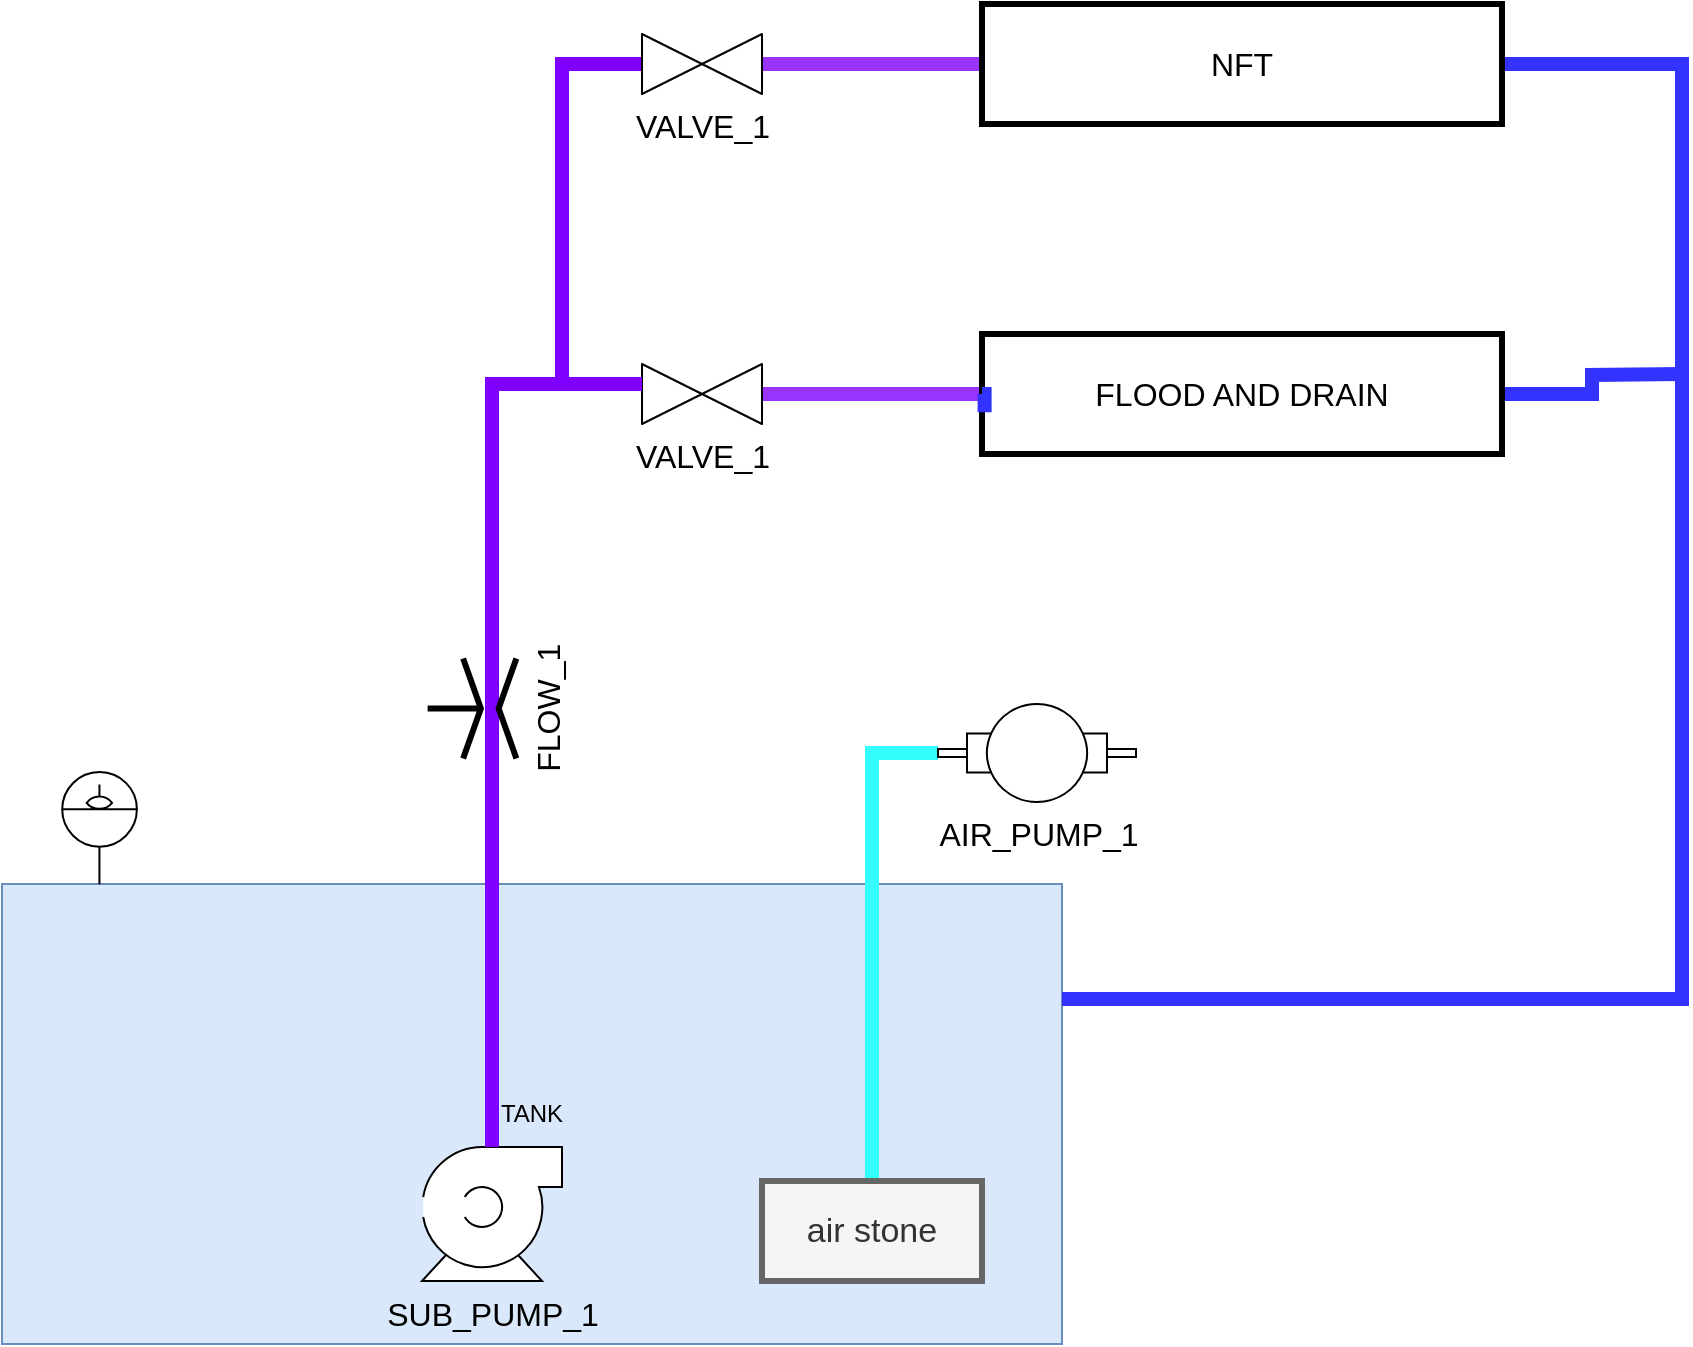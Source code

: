 <mxfile version="13.9.9" type="device"><diagram id="vYq67JhYp2SnH9pZpleq" name="Page-1"><mxGraphModel dx="905" dy="672" grid="1" gridSize="10" guides="1" tooltips="1" connect="1" arrows="1" fold="1" page="1" pageScale="1" pageWidth="1654" pageHeight="1169" math="0" shadow="0"><root><mxCell id="0"/><mxCell id="1" parent="0"/><mxCell id="Kgx1WrxkzgnwR-Y6NamX-14" style="edgeStyle=orthogonalEdgeStyle;rounded=0;orthogonalLoop=1;jettySize=auto;html=1;entryX=0;entryY=0.5;entryDx=0;entryDy=0;endArrow=none;endFill=0;strokeColor=#9933FF;strokeWidth=7;fontSize=16;" edge="1" parent="1" source="Kgx1WrxkzgnwR-Y6NamX-1" target="Kgx1WrxkzgnwR-Y6NamX-9"><mxGeometry relative="1" as="geometry"/></mxCell><mxCell id="Kgx1WrxkzgnwR-Y6NamX-1" value="VALVE_1" style="verticalLabelPosition=bottom;align=center;html=1;verticalAlign=top;pointerEvents=1;dashed=0;shape=mxgraph.pid2valves.valve;valveType=gate;fontSize=16;" vertex="1" parent="1"><mxGeometry x="430" y="630" width="60" height="30" as="geometry"/></mxCell><mxCell id="Kgx1WrxkzgnwR-Y6NamX-4" value="TANK" style="rounded=0;whiteSpace=wrap;html=1;fillColor=#dae8fc;strokeColor=#6c8ebf;" vertex="1" parent="1"><mxGeometry x="110" y="890" width="530" height="230" as="geometry"/></mxCell><mxCell id="Kgx1WrxkzgnwR-Y6NamX-2" value="SUB_PUMP_1" style="shape=mxgraph.pid.pumps.centrifugal_pump_1;html=1;pointerEvents=1;align=center;verticalLabelPosition=bottom;verticalAlign=top;dashed=0;fontSize=16;" vertex="1" parent="1"><mxGeometry x="320" y="1021.5" width="70" height="67" as="geometry"/></mxCell><mxCell id="Kgx1WrxkzgnwR-Y6NamX-6" style="edgeStyle=orthogonalEdgeStyle;rounded=0;orthogonalLoop=1;jettySize=auto;html=1;exitX=0;exitY=0.5;exitDx=0;exitDy=0;exitPerimeter=0;fontSize=17;strokeColor=#33FFFF;endArrow=none;endFill=0;strokeWidth=7;" edge="1" parent="1" source="Kgx1WrxkzgnwR-Y6NamX-3" target="Kgx1WrxkzgnwR-Y6NamX-5"><mxGeometry relative="1" as="geometry"/></mxCell><mxCell id="Kgx1WrxkzgnwR-Y6NamX-3" value="AIR_PUMP_1" style="shape=mxgraph.pid.pumps.vacuum_pump;html=1;pointerEvents=1;align=center;verticalLabelPosition=bottom;verticalAlign=top;dashed=0;fontSize=16;" vertex="1" parent="1"><mxGeometry x="578" y="800" width="99" height="49" as="geometry"/></mxCell><mxCell id="Kgx1WrxkzgnwR-Y6NamX-5" value="air stone" style="rounded=0;whiteSpace=wrap;html=1;fillColor=#f5f5f5;strokeColor=#666666;fontColor=#333333;strokeWidth=3;fontSize=17;" vertex="1" parent="1"><mxGeometry x="490" y="1038.5" width="110" height="50" as="geometry"/></mxCell><mxCell id="Kgx1WrxkzgnwR-Y6NamX-17" style="edgeStyle=orthogonalEdgeStyle;rounded=0;orthogonalLoop=1;jettySize=auto;html=1;exitX=1;exitY=0.5;exitDx=0;exitDy=0;endArrow=none;endFill=0;strokeColor=#3333FF;strokeWidth=7;fontSize=16;" edge="1" parent="1" source="Kgx1WrxkzgnwR-Y6NamX-9"><mxGeometry relative="1" as="geometry"><mxPoint x="950" y="635" as="targetPoint"/></mxGeometry></mxCell><mxCell id="Kgx1WrxkzgnwR-Y6NamX-9" value="FLOOD AND DRAIN" style="rounded=0;whiteSpace=wrap;html=1;strokeWidth=3;fontSize=16;" vertex="1" parent="1"><mxGeometry x="600" y="615" width="260" height="60" as="geometry"/></mxCell><mxCell id="Kgx1WrxkzgnwR-Y6NamX-10" style="edgeStyle=orthogonalEdgeStyle;rounded=0;orthogonalLoop=1;jettySize=auto;html=1;fontSize=16;endArrow=none;endFill=0;strokeWidth=7;strokeColor=#7F00FF;" edge="1" parent="1" source="Kgx1WrxkzgnwR-Y6NamX-1" target="Kgx1WrxkzgnwR-Y6NamX-2"><mxGeometry relative="1" as="geometry"><Array as="points"><mxPoint x="355" y="640"/></Array></mxGeometry></mxCell><mxCell id="Kgx1WrxkzgnwR-Y6NamX-13" style="edgeStyle=orthogonalEdgeStyle;rounded=0;orthogonalLoop=1;jettySize=auto;html=1;endArrow=none;endFill=0;strokeWidth=7;fontSize=16;strokeColor=#7F00FF;" edge="1" parent="1" source="Kgx1WrxkzgnwR-Y6NamX-11"><mxGeometry relative="1" as="geometry"><mxPoint x="360" y="640" as="targetPoint"/><Array as="points"><mxPoint x="390" y="480"/><mxPoint x="390" y="640"/></Array></mxGeometry></mxCell><mxCell id="Kgx1WrxkzgnwR-Y6NamX-15" style="edgeStyle=orthogonalEdgeStyle;rounded=0;orthogonalLoop=1;jettySize=auto;html=1;entryX=0;entryY=0.5;entryDx=0;entryDy=0;endArrow=none;endFill=0;strokeColor=#9933FF;strokeWidth=7;fontSize=16;" edge="1" parent="1" source="Kgx1WrxkzgnwR-Y6NamX-11" target="Kgx1WrxkzgnwR-Y6NamX-12"><mxGeometry relative="1" as="geometry"/></mxCell><mxCell id="Kgx1WrxkzgnwR-Y6NamX-11" value="VALVE_1" style="verticalLabelPosition=bottom;align=center;html=1;verticalAlign=top;pointerEvents=1;dashed=0;shape=mxgraph.pid2valves.valve;valveType=gate;fontSize=16;" vertex="1" parent="1"><mxGeometry x="430" y="465" width="60" height="30" as="geometry"/></mxCell><mxCell id="Kgx1WrxkzgnwR-Y6NamX-16" style="edgeStyle=orthogonalEdgeStyle;rounded=0;orthogonalLoop=1;jettySize=auto;html=1;entryX=1;entryY=0.25;entryDx=0;entryDy=0;endArrow=none;endFill=0;strokeWidth=7;fontSize=16;strokeColor=#3333FF;" edge="1" parent="1" source="Kgx1WrxkzgnwR-Y6NamX-12" target="Kgx1WrxkzgnwR-Y6NamX-4"><mxGeometry relative="1" as="geometry"><Array as="points"><mxPoint x="950" y="480"/><mxPoint x="950" y="948"/></Array></mxGeometry></mxCell><mxCell id="Kgx1WrxkzgnwR-Y6NamX-12" value="NFT" style="rounded=0;whiteSpace=wrap;html=1;strokeWidth=3;fontSize=16;" vertex="1" parent="1"><mxGeometry x="600" y="450" width="260" height="60" as="geometry"/></mxCell><mxCell id="Kgx1WrxkzgnwR-Y6NamX-20" value="FLOW_1" style="verticalLabelPosition=bottom;align=center;outlineConnect=0;dashed=0;html=1;verticalAlign=top;shape=mxgraph.pid.flow_sensors.flume;pointerEvents=1;strokeWidth=3;fontSize=16;rotation=-90;" vertex="1" parent="1"><mxGeometry x="320" y="780" width="50" height="44.38" as="geometry"/></mxCell><mxCell id="Kgx1WrxkzgnwR-Y6NamX-21" style="edgeStyle=orthogonalEdgeStyle;rounded=0;orthogonalLoop=1;jettySize=auto;html=1;exitX=0;exitY=0.5;exitDx=0;exitDy=0;entryX=0.005;entryY=0.653;entryDx=0;entryDy=0;entryPerimeter=0;endArrow=none;endFill=0;strokeColor=#3333FF;strokeWidth=7;fontSize=16;" edge="1" parent="1" source="Kgx1WrxkzgnwR-Y6NamX-9" target="Kgx1WrxkzgnwR-Y6NamX-9"><mxGeometry relative="1" as="geometry"/></mxCell><mxCell id="Kgx1WrxkzgnwR-Y6NamX-22" value="" style="verticalLabelPosition=bottom;aspect=fixed;html=1;verticalAlign=top;strokeColor=#000000;fillColor=#000000;align=center;outlineConnect=0;shape=mxgraph.fluid_power.x11870;points=[[0.5,1,0]];fontSize=16;" vertex="1" parent="1"><mxGeometry x="140" y="834" width="37.44" height="56.18" as="geometry"/></mxCell></root></mxGraphModel></diagram></mxfile>